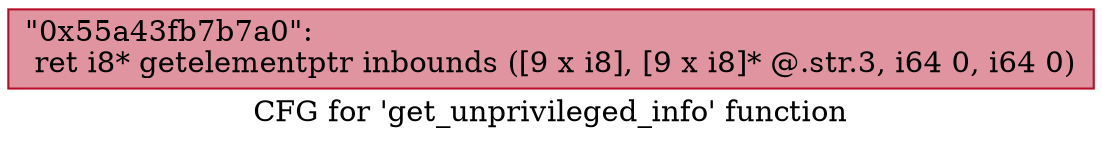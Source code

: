 digraph "CFG for 'get_unprivileged_info' function" {
	label="CFG for 'get_unprivileged_info' function";

	Node0x55a43fb7b7a0 [shape=record,color="#b70d28ff", style=filled, fillcolor="#b70d2870",label="{\"0x55a43fb7b7a0\":\l  ret i8* getelementptr inbounds ([9 x i8], [9 x i8]* @.str.3, i64 0, i64 0)\l}"];
}
